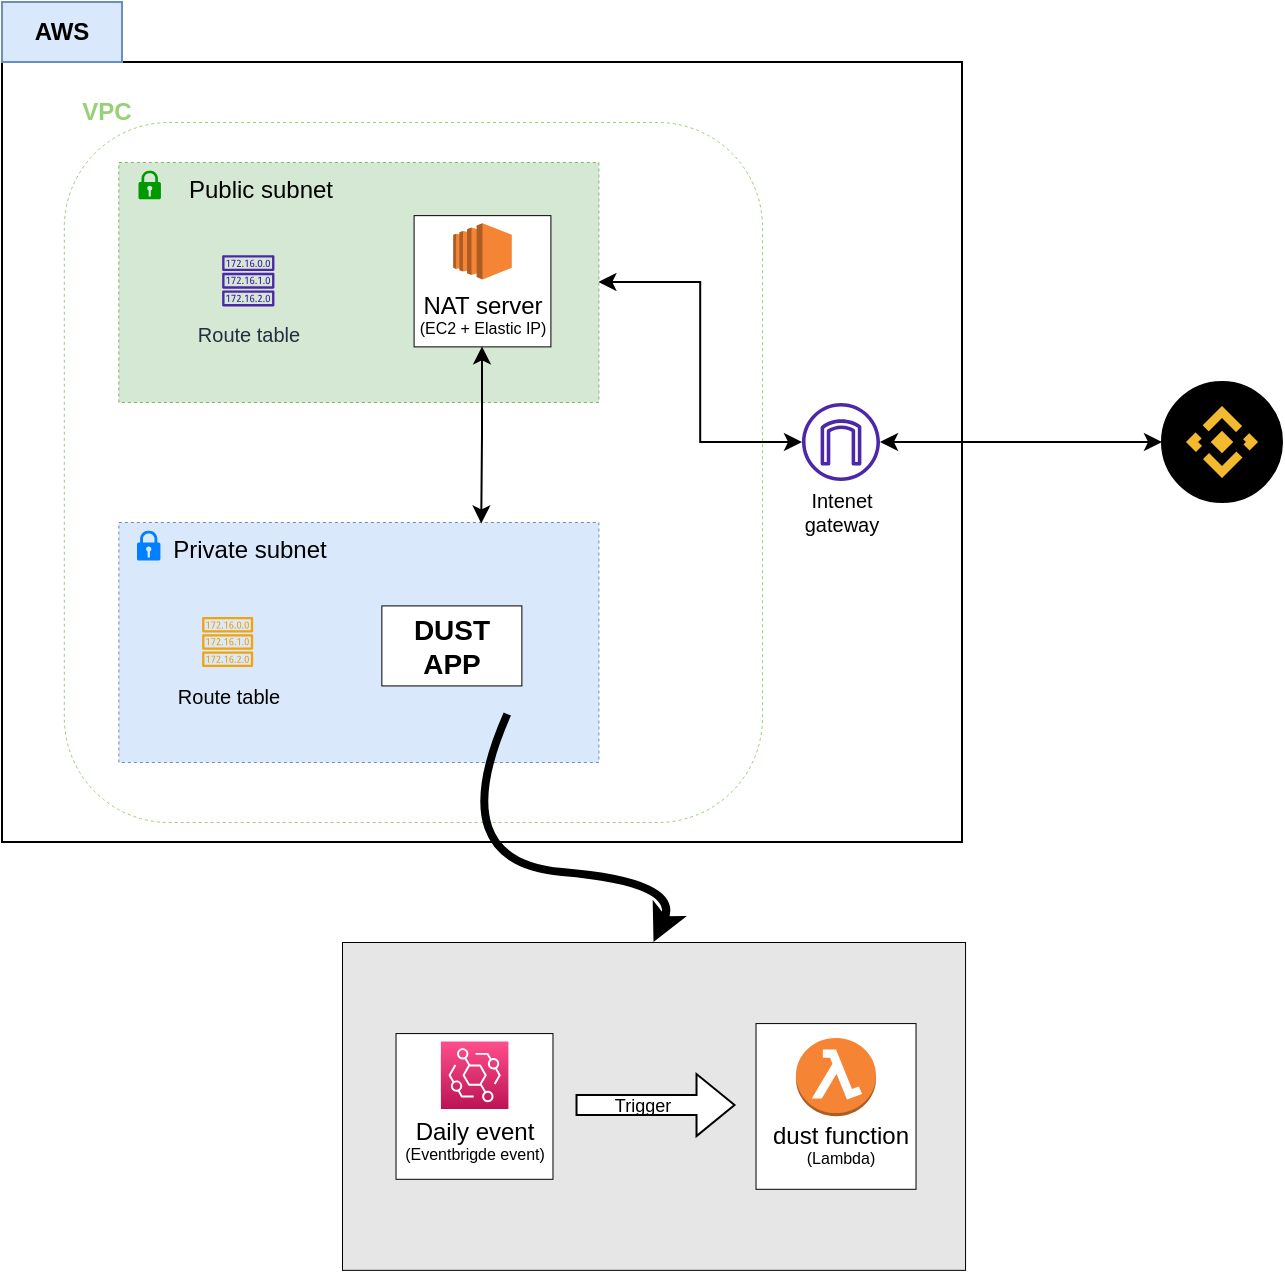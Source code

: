 <mxfile version="20.2.7"><diagram id="BE153CE--_29lxDPmX_L" name="Página-1"><mxGraphModel dx="583" dy="381" grid="1" gridSize="10" guides="1" tooltips="1" connect="1" arrows="1" fold="1" page="1" pageScale="1" pageWidth="827" pageHeight="1169" math="0" shadow="0"><root><mxCell id="0"/><mxCell id="1" parent="0"/><mxCell id="jwlYoJN9cwwNVonCg_Fz-3" value="" style="group" vertex="1" connectable="0" parent="1"><mxGeometry x="50" y="150" width="518" height="420" as="geometry"/></mxCell><mxCell id="jwlYoJN9cwwNVonCg_Fz-1" value="" style="rounded=0;whiteSpace=wrap;html=1;" vertex="1" parent="jwlYoJN9cwwNVonCg_Fz-3"><mxGeometry y="30" width="480" height="390" as="geometry"/></mxCell><mxCell id="jwlYoJN9cwwNVonCg_Fz-2" value="&lt;b&gt;AWS&lt;/b&gt;" style="text;html=1;strokeColor=#6c8ebf;fillColor=#dae8fc;align=center;verticalAlign=middle;whiteSpace=wrap;rounded=0;" vertex="1" parent="jwlYoJN9cwwNVonCg_Fz-3"><mxGeometry width="60" height="30" as="geometry"/></mxCell><mxCell id="jwlYoJN9cwwNVonCg_Fz-79" style="edgeStyle=orthogonalEdgeStyle;rounded=0;orthogonalLoop=1;jettySize=auto;html=1;fontSize=14;fontColor=#000000;startArrow=classic;startFill=1;strokeWidth=1;entryX=1;entryY=0.5;entryDx=0;entryDy=0;" edge="1" parent="jwlYoJN9cwwNVonCg_Fz-3" source="jwlYoJN9cwwNVonCg_Fz-4" target="jwlYoJN9cwwNVonCg_Fz-26"><mxGeometry relative="1" as="geometry"/></mxCell><mxCell id="jwlYoJN9cwwNVonCg_Fz-4" value="" style="sketch=0;outlineConnect=0;fontColor=#232F3E;gradientColor=none;fillColor=#4D27AA;strokeColor=none;dashed=0;verticalLabelPosition=bottom;verticalAlign=top;align=center;html=1;fontSize=12;fontStyle=0;aspect=fixed;pointerEvents=1;shape=mxgraph.aws4.internet_gateway;" vertex="1" parent="jwlYoJN9cwwNVonCg_Fz-3"><mxGeometry x="400" y="200.5" width="39" height="39" as="geometry"/></mxCell><mxCell id="jwlYoJN9cwwNVonCg_Fz-25" value="" style="group" vertex="1" connectable="0" parent="jwlYoJN9cwwNVonCg_Fz-3"><mxGeometry x="20" y="40" width="360" height="370" as="geometry"/></mxCell><mxCell id="jwlYoJN9cwwNVonCg_Fz-22" value="" style="rounded=1;whiteSpace=wrap;html=1;strokeColor=#97D077;fillColor=none;dashed=1;strokeWidth=0.5;" vertex="1" parent="jwlYoJN9cwwNVonCg_Fz-25"><mxGeometry x="10.909" y="20" width="349.091" height="350" as="geometry"/></mxCell><mxCell id="jwlYoJN9cwwNVonCg_Fz-24" value="&lt;b&gt;VPC&lt;/b&gt;" style="text;html=1;strokeColor=none;fillColor=none;align=center;verticalAlign=middle;whiteSpace=wrap;rounded=0;dashed=1;fontColor=#97D077;" vertex="1" parent="jwlYoJN9cwwNVonCg_Fz-25"><mxGeometry width="65.455" height="30" as="geometry"/></mxCell><mxCell id="jwlYoJN9cwwNVonCg_Fz-30" value="" style="group" vertex="1" connectable="0" parent="jwlYoJN9cwwNVonCg_Fz-25"><mxGeometry x="38.18" y="40" width="271.82" height="120" as="geometry"/></mxCell><mxCell id="jwlYoJN9cwwNVonCg_Fz-26" value="" style="rounded=0;whiteSpace=wrap;html=1;dashed=1;strokeColor=#82b366;strokeWidth=0.5;fillColor=#d5e8d4;" vertex="1" parent="jwlYoJN9cwwNVonCg_Fz-30"><mxGeometry width="240" height="120" as="geometry"/></mxCell><mxCell id="jwlYoJN9cwwNVonCg_Fz-27" value="Public subnet" style="text;html=1;strokeColor=none;fillColor=none;align=center;verticalAlign=middle;whiteSpace=wrap;rounded=0;dashed=1;fontColor=#000000;" vertex="1" parent="jwlYoJN9cwwNVonCg_Fz-30"><mxGeometry x="26.175" y="0.857" width="90.607" height="25.714" as="geometry"/></mxCell><mxCell id="jwlYoJN9cwwNVonCg_Fz-28" value="" style="sketch=0;aspect=fixed;pointerEvents=1;shadow=0;dashed=0;html=1;strokeColor=none;labelPosition=center;verticalLabelPosition=bottom;verticalAlign=top;align=center;fillColor=#009900;shape=mxgraph.mscae.enterprise.lock;rounded=1;fontColor=#000000;" vertex="1" parent="jwlYoJN9cwwNVonCg_Fz-30"><mxGeometry x="10.067" y="4.286" width="11.225" height="14.392" as="geometry"/></mxCell><mxCell id="jwlYoJN9cwwNVonCg_Fz-40" value="" style="group" vertex="1" connectable="0" parent="jwlYoJN9cwwNVonCg_Fz-30"><mxGeometry x="147.62" y="26.57" width="68.4" height="65.62" as="geometry"/></mxCell><mxCell id="jwlYoJN9cwwNVonCg_Fz-44" value="" style="group" vertex="1" connectable="0" parent="jwlYoJN9cwwNVonCg_Fz-40"><mxGeometry width="68.4" height="65.62" as="geometry"/></mxCell><mxCell id="jwlYoJN9cwwNVonCg_Fz-72" value="" style="group" vertex="1" connectable="0" parent="jwlYoJN9cwwNVonCg_Fz-44"><mxGeometry width="68.4" height="65.62" as="geometry"/></mxCell><mxCell id="jwlYoJN9cwwNVonCg_Fz-39" value="" style="rounded=0;whiteSpace=wrap;html=1;fontSize=8;strokeWidth=0.5;" vertex="1" parent="jwlYoJN9cwwNVonCg_Fz-72"><mxGeometry width="68.4" height="65.62" as="geometry"/></mxCell><mxCell id="jwlYoJN9cwwNVonCg_Fz-37" value="&lt;div&gt;NAT server&lt;/div&gt;&lt;div style=&quot;font-size: 8px;&quot;&gt;&lt;font style=&quot;font-size: 8px;&quot;&gt;(EC2 + Elastic IP)&lt;br&gt;&lt;/font&gt;&lt;/div&gt;&lt;div style=&quot;font-size: 8px;&quot;&gt;&lt;br&gt;&lt;/div&gt;" style="outlineConnect=0;dashed=0;verticalLabelPosition=bottom;verticalAlign=top;align=center;html=1;shape=mxgraph.aws3.ec2;fillColor=#F58534;gradientColor=none;rounded=1;fontColor=#000000;strokeColor=#97D077;strokeWidth=0.5;" vertex="1" parent="jwlYoJN9cwwNVonCg_Fz-72"><mxGeometry x="19.543" y="3.75" width="29.314" height="28.123" as="geometry"/></mxCell><mxCell id="jwlYoJN9cwwNVonCg_Fz-82" value="&lt;font style=&quot;font-size: 10px;&quot;&gt;Route table&lt;/font&gt;" style="sketch=0;outlineConnect=0;fontColor=#232F3E;gradientColor=none;fillColor=#4D27AA;strokeColor=none;dashed=0;verticalLabelPosition=bottom;verticalAlign=top;align=center;html=1;fontSize=12;fontStyle=0;aspect=fixed;pointerEvents=1;shape=mxgraph.aws4.route_table;rounded=1;" vertex="1" parent="jwlYoJN9cwwNVonCg_Fz-30"><mxGeometry x="51.82" y="46.57" width="26.3" height="25.62" as="geometry"/></mxCell><mxCell id="jwlYoJN9cwwNVonCg_Fz-34" value="" style="group" vertex="1" connectable="0" parent="jwlYoJN9cwwNVonCg_Fz-25"><mxGeometry x="38.18" y="220" width="251.82" height="120" as="geometry"/></mxCell><mxCell id="jwlYoJN9cwwNVonCg_Fz-31" value="" style="rounded=0;whiteSpace=wrap;html=1;dashed=1;strokeColor=#6c8ebf;strokeWidth=0.5;fillColor=#dae8fc;" vertex="1" parent="jwlYoJN9cwwNVonCg_Fz-34"><mxGeometry width="240" height="120" as="geometry"/></mxCell><mxCell id="jwlYoJN9cwwNVonCg_Fz-32" value="Private subnet" style="text;html=1;strokeColor=none;fillColor=none;align=center;verticalAlign=middle;whiteSpace=wrap;rounded=0;dashed=1;fontColor=#000000;" vertex="1" parent="jwlYoJN9cwwNVonCg_Fz-34"><mxGeometry x="24.249" y="0.857" width="83.94" height="25.714" as="geometry"/></mxCell><mxCell id="jwlYoJN9cwwNVonCg_Fz-33" value="" style="sketch=0;aspect=fixed;pointerEvents=1;shadow=0;dashed=0;html=1;strokeColor=none;labelPosition=center;verticalLabelPosition=bottom;verticalAlign=top;align=center;fillColor=#007FFF;shape=mxgraph.mscae.enterprise.lock;rounded=1;fontColor=#000000;" vertex="1" parent="jwlYoJN9cwwNVonCg_Fz-34"><mxGeometry x="9.327" y="4.286" width="11.699" height="14.999" as="geometry"/></mxCell><mxCell id="jwlYoJN9cwwNVonCg_Fz-59" value="" style="group" vertex="1" connectable="0" parent="jwlYoJN9cwwNVonCg_Fz-34"><mxGeometry x="121.247" y="36" width="90.524" height="76" as="geometry"/></mxCell><mxCell id="jwlYoJN9cwwNVonCg_Fz-57" value="" style="rounded=0;whiteSpace=wrap;html=1;fontSize=8;fontColor=#000000;strokeColor=#000000;strokeWidth=0.5;fillColor=#FFFFFF;" vertex="1" parent="jwlYoJN9cwwNVonCg_Fz-59"><mxGeometry x="10.26" y="5.71" width="70" height="40" as="geometry"/></mxCell><mxCell id="jwlYoJN9cwwNVonCg_Fz-58" value="&lt;b&gt;&lt;font style=&quot;font-size: 14px;&quot;&gt;DUST APP&lt;/font&gt;&lt;/b&gt;" style="text;html=1;strokeColor=none;fillColor=none;align=center;verticalAlign=middle;whiteSpace=wrap;rounded=0;fontSize=8;fontColor=#000000;" vertex="1" parent="jwlYoJN9cwwNVonCg_Fz-59"><mxGeometry x="24.341" y="15.426" width="42.244" height="20.571" as="geometry"/></mxCell><mxCell id="jwlYoJN9cwwNVonCg_Fz-93" value="" style="shape=image;html=1;verticalAlign=top;verticalLabelPosition=bottom;labelBackgroundColor=#ffffff;imageAspect=0;aspect=fixed;image=https://cdn4.iconfinder.com/data/icons/essentials-74/24/002_-_Search-128.png;rounded=1;fontSize=9;fontColor=#000000;strokeColor=#000000;strokeWidth=0.5;fillColor=#E6E6E6;" vertex="1" parent="jwlYoJN9cwwNVonCg_Fz-59"><mxGeometry x="66.52" y="36" width="24" height="24" as="geometry"/></mxCell><mxCell id="jwlYoJN9cwwNVonCg_Fz-83" value="&lt;font style=&quot;font-size: 10px;&quot;&gt;Route table&lt;/font&gt;" style="sketch=0;outlineConnect=0;fillColor=#f0a30a;strokeColor=#BD7000;dashed=0;verticalLabelPosition=bottom;verticalAlign=top;align=center;html=1;fontSize=12;fontStyle=0;aspect=fixed;pointerEvents=1;shape=mxgraph.aws4.route_table;rounded=1;fontColor=#000000;" vertex="1" parent="jwlYoJN9cwwNVonCg_Fz-34"><mxGeometry x="41.82" y="47.5" width="25.66" height="25" as="geometry"/></mxCell><mxCell id="jwlYoJN9cwwNVonCg_Fz-77" style="edgeStyle=orthogonalEdgeStyle;rounded=0;orthogonalLoop=1;jettySize=auto;html=1;exitX=0.5;exitY=1;exitDx=0;exitDy=0;entryX=0.756;entryY=0.006;entryDx=0;entryDy=0;entryPerimeter=0;fontSize=14;fontColor=#000000;strokeWidth=1;startArrow=classic;startFill=1;" edge="1" parent="jwlYoJN9cwwNVonCg_Fz-25" source="jwlYoJN9cwwNVonCg_Fz-39" target="jwlYoJN9cwwNVonCg_Fz-31"><mxGeometry relative="1" as="geometry"/></mxCell><mxCell id="jwlYoJN9cwwNVonCg_Fz-84" value="Intenet gateway" style="text;html=1;strokeColor=none;fillColor=none;align=center;verticalAlign=middle;whiteSpace=wrap;rounded=0;fontSize=10;fontColor=#000000;" vertex="1" parent="jwlYoJN9cwwNVonCg_Fz-3"><mxGeometry x="389.5" y="239.5" width="60" height="30" as="geometry"/></mxCell><mxCell id="jwlYoJN9cwwNVonCg_Fz-20" value="" style="group" vertex="1" connectable="0" parent="1"><mxGeometry x="630" y="340" width="60" height="60" as="geometry"/></mxCell><mxCell id="jwlYoJN9cwwNVonCg_Fz-5" value="" style="ellipse;whiteSpace=wrap;html=1;aspect=fixed;strokeColor=#000000;fillColor=#000000;" vertex="1" parent="jwlYoJN9cwwNVonCg_Fz-20"><mxGeometry width="60" height="60" as="geometry"/></mxCell><mxCell id="jwlYoJN9cwwNVonCg_Fz-13" value="" style="group" vertex="1" connectable="0" parent="jwlYoJN9cwwNVonCg_Fz-20"><mxGeometry x="11.25" y="11.25" width="37.5" height="37.5" as="geometry"/></mxCell><mxCell id="jwlYoJN9cwwNVonCg_Fz-6" value="" style="rhombus;whiteSpace=wrap;html=1;strokeColor=#000000;fillColor=#F3BA2F;" vertex="1" parent="jwlYoJN9cwwNVonCg_Fz-13"><mxGeometry width="37.5" height="37.5" as="geometry"/></mxCell><mxCell id="jwlYoJN9cwwNVonCg_Fz-9" value="" style="rhombus;whiteSpace=wrap;html=1;strokeColor=#000000;fillColor=#000000;" vertex="1" parent="jwlYoJN9cwwNVonCg_Fz-13"><mxGeometry x="7.5" y="7.5" width="22.5" height="22.5" as="geometry"/></mxCell><mxCell id="jwlYoJN9cwwNVonCg_Fz-7" value="" style="rhombus;whiteSpace=wrap;html=1;strokeColor=none;fillColor=#F3BA2F;" vertex="1" parent="jwlYoJN9cwwNVonCg_Fz-13"><mxGeometry x="13.125" y="13.125" width="11.25" height="11.25" as="geometry"/></mxCell><mxCell id="jwlYoJN9cwwNVonCg_Fz-14" value="" style="endArrow=none;html=1;rounded=0;strokeWidth=5;" edge="1" parent="jwlYoJN9cwwNVonCg_Fz-13"><mxGeometry width="50" height="50" relative="1" as="geometry"><mxPoint x="3.75" y="29.25" as="sourcePoint"/><mxPoint x="11.25" y="21.75" as="targetPoint"/><Array as="points"><mxPoint x="3.75" y="29.25"/></Array></mxGeometry></mxCell><mxCell id="jwlYoJN9cwwNVonCg_Fz-15" value="" style="endArrow=none;html=1;rounded=0;strokeWidth=5;" edge="1" parent="jwlYoJN9cwwNVonCg_Fz-13"><mxGeometry width="50" height="50" relative="1" as="geometry"><mxPoint x="27.375" y="15.75" as="sourcePoint"/><mxPoint x="34.875" y="8.25" as="targetPoint"/><Array as="points"><mxPoint x="27.375" y="15.75"/></Array></mxGeometry></mxCell><mxCell id="jwlYoJN9cwwNVonCg_Fz-18" value="" style="endArrow=none;html=1;rounded=0;strokeWidth=5;" edge="1" parent="jwlYoJN9cwwNVonCg_Fz-13"><mxGeometry width="50" height="50" relative="1" as="geometry"><mxPoint x="27.375" y="21.375" as="sourcePoint"/><mxPoint x="34.875" y="28.875" as="targetPoint"/></mxGeometry></mxCell><mxCell id="jwlYoJN9cwwNVonCg_Fz-19" value="" style="endArrow=none;html=1;rounded=0;strokeWidth=5;" edge="1" parent="jwlYoJN9cwwNVonCg_Fz-13"><mxGeometry width="50" height="50" relative="1" as="geometry"><mxPoint x="3.375" y="8.25" as="sourcePoint"/><mxPoint x="10.875" y="15.75" as="targetPoint"/></mxGeometry></mxCell><mxCell id="jwlYoJN9cwwNVonCg_Fz-81" style="edgeStyle=orthogonalEdgeStyle;rounded=0;orthogonalLoop=1;jettySize=auto;html=1;exitX=0;exitY=0.5;exitDx=0;exitDy=0;fontSize=14;fontColor=#000000;startArrow=classic;startFill=1;strokeWidth=1;" edge="1" parent="1" source="jwlYoJN9cwwNVonCg_Fz-5" target="jwlYoJN9cwwNVonCg_Fz-4"><mxGeometry relative="1" as="geometry"/></mxCell><mxCell id="jwlYoJN9cwwNVonCg_Fz-91" value="" style="group" vertex="1" connectable="0" parent="1"><mxGeometry x="220" y="620" width="311.52" height="163.93" as="geometry"/></mxCell><mxCell id="jwlYoJN9cwwNVonCg_Fz-85" value="" style="rounded=0;whiteSpace=wrap;html=1;fontSize=10;fontColor=#000000;strokeColor=#000000;strokeWidth=0.5;fillColor=#E6E6E6;" vertex="1" parent="jwlYoJN9cwwNVonCg_Fz-91"><mxGeometry width="311.52" height="163.93" as="geometry"/></mxCell><mxCell id="jwlYoJN9cwwNVonCg_Fz-62" value="" style="group" vertex="1" connectable="0" parent="jwlYoJN9cwwNVonCg_Fz-91"><mxGeometry x="26.76" y="45.54" width="78.48" height="72.86" as="geometry"/></mxCell><mxCell id="jwlYoJN9cwwNVonCg_Fz-63" value="" style="rounded=0;whiteSpace=wrap;html=1;fontSize=8;strokeWidth=0.5;" vertex="1" parent="jwlYoJN9cwwNVonCg_Fz-62"><mxGeometry width="78.48" height="72.86" as="geometry"/></mxCell><mxCell id="jwlYoJN9cwwNVonCg_Fz-64" value="&lt;div&gt;Daily event&lt;br&gt;&lt;/div&gt;&lt;div style=&quot;font-size: 8px;&quot;&gt;&lt;font style=&quot;font-size: 8px;&quot;&gt;(Eventbrigde event)&lt;br&gt;&lt;/font&gt;&lt;/div&gt;&lt;div style=&quot;font-size: 8px;&quot;&gt;&lt;br&gt;&lt;/div&gt;" style="outlineConnect=0;dashed=0;verticalLabelPosition=bottom;verticalAlign=top;align=center;html=1;shape=mxgraph.aws3.ec2;fillColor=#FFFFFF;gradientColor=none;rounded=1;fontColor=#000000;strokeColor=#97D077;strokeWidth=0.5;" vertex="1" parent="jwlYoJN9cwwNVonCg_Fz-62"><mxGeometry x="22.423" y="4.163" width="33.634" height="31.226" as="geometry"/></mxCell><mxCell id="jwlYoJN9cwwNVonCg_Fz-65" value="" style="sketch=0;points=[[0,0,0],[0.25,0,0],[0.5,0,0],[0.75,0,0],[1,0,0],[0,1,0],[0.25,1,0],[0.5,1,0],[0.75,1,0],[1,1,0],[0,0.25,0],[0,0.5,0],[0,0.75,0],[1,0.25,0],[1,0.5,0],[1,0.75,0]];outlineConnect=0;fontColor=#232F3E;gradientColor=#FF4F8B;gradientDirection=north;fillColor=#BC1356;strokeColor=#ffffff;dashed=0;verticalLabelPosition=bottom;verticalAlign=top;align=center;html=1;fontSize=12;fontStyle=0;aspect=fixed;shape=mxgraph.aws4.resourceIcon;resIcon=mxgraph.aws4.eventbridge;rounded=1;" vertex="1" parent="jwlYoJN9cwwNVonCg_Fz-62"><mxGeometry x="22.698" y="4.163" width="33.75" height="33.75" as="geometry"/></mxCell><mxCell id="jwlYoJN9cwwNVonCg_Fz-66" value="" style="group" vertex="1" connectable="0" parent="jwlYoJN9cwwNVonCg_Fz-91"><mxGeometry x="206.76" y="40.54" width="80" height="82.86" as="geometry"/></mxCell><mxCell id="jwlYoJN9cwwNVonCg_Fz-67" value="" style="rounded=0;whiteSpace=wrap;html=1;fontSize=8;strokeWidth=0.5;" vertex="1" parent="jwlYoJN9cwwNVonCg_Fz-66"><mxGeometry width="80" height="82.86" as="geometry"/></mxCell><mxCell id="jwlYoJN9cwwNVonCg_Fz-68" value="&lt;div&gt;dust function&lt;br&gt;&lt;/div&gt;&lt;div style=&quot;font-size: 8px;&quot;&gt;&lt;font style=&quot;font-size: 8px;&quot;&gt;(Lambda)&lt;br&gt;&lt;/font&gt;&lt;/div&gt;&lt;div style=&quot;font-size: 8px;&quot;&gt;&lt;br&gt;&lt;/div&gt;" style="outlineConnect=0;dashed=0;verticalLabelPosition=bottom;verticalAlign=top;align=center;html=1;shape=mxgraph.aws3.ec2;fillColor=#FFFFFF;gradientColor=none;rounded=1;fontColor=#000000;strokeColor=#97D077;strokeWidth=0.5;" vertex="1" parent="jwlYoJN9cwwNVonCg_Fz-66"><mxGeometry x="24.857" y="7.252" width="34.286" height="35.511" as="geometry"/></mxCell><mxCell id="jwlYoJN9cwwNVonCg_Fz-69" value="" style="outlineConnect=0;dashed=0;verticalLabelPosition=bottom;verticalAlign=top;align=center;html=1;shape=mxgraph.aws3.lambda_function;fillColor=#F58534;gradientColor=none;rounded=1;fontSize=8;fontColor=#000000;strokeColor=#97D077;strokeWidth=0.5;" vertex="1" parent="jwlYoJN9cwwNVonCg_Fz-66"><mxGeometry x="20.0" y="7.253" width="40" height="39.058" as="geometry"/></mxCell><mxCell id="jwlYoJN9cwwNVonCg_Fz-89" value="" style="shape=flexArrow;endArrow=classic;html=1;rounded=0;fontSize=10;fontColor=#000000;strokeWidth=1;fillColor=default;" edge="1" parent="jwlYoJN9cwwNVonCg_Fz-91"><mxGeometry width="50" height="50" relative="1" as="geometry"><mxPoint x="116.76" y="81.54" as="sourcePoint"/><mxPoint x="196.76" y="81.54" as="targetPoint"/></mxGeometry></mxCell><mxCell id="jwlYoJN9cwwNVonCg_Fz-90" value="Trigger" style="edgeLabel;html=1;align=center;verticalAlign=middle;resizable=0;points=[];fontSize=9;fontColor=#000000;labelBackgroundColor=none;" vertex="1" connectable="0" parent="jwlYoJN9cwwNVonCg_Fz-89"><mxGeometry x="-0.214" y="-1" relative="1" as="geometry"><mxPoint x="1" y="-1" as="offset"/></mxGeometry></mxCell><mxCell id="jwlYoJN9cwwNVonCg_Fz-94" value="" style="curved=1;endArrow=classic;html=1;rounded=0;fontSize=9;fontColor=#000000;strokeWidth=4;fillColor=default;entryX=0.5;entryY=0;entryDx=0;entryDy=0;" edge="1" parent="1" source="jwlYoJN9cwwNVonCg_Fz-93" target="jwlYoJN9cwwNVonCg_Fz-85"><mxGeometry width="50" height="50" relative="1" as="geometry"><mxPoint x="390" y="640" as="sourcePoint"/><mxPoint x="440" y="590" as="targetPoint"/><Array as="points"><mxPoint x="270" y="580"/><mxPoint x="390" y="590"/></Array></mxGeometry></mxCell></root></mxGraphModel></diagram></mxfile>
